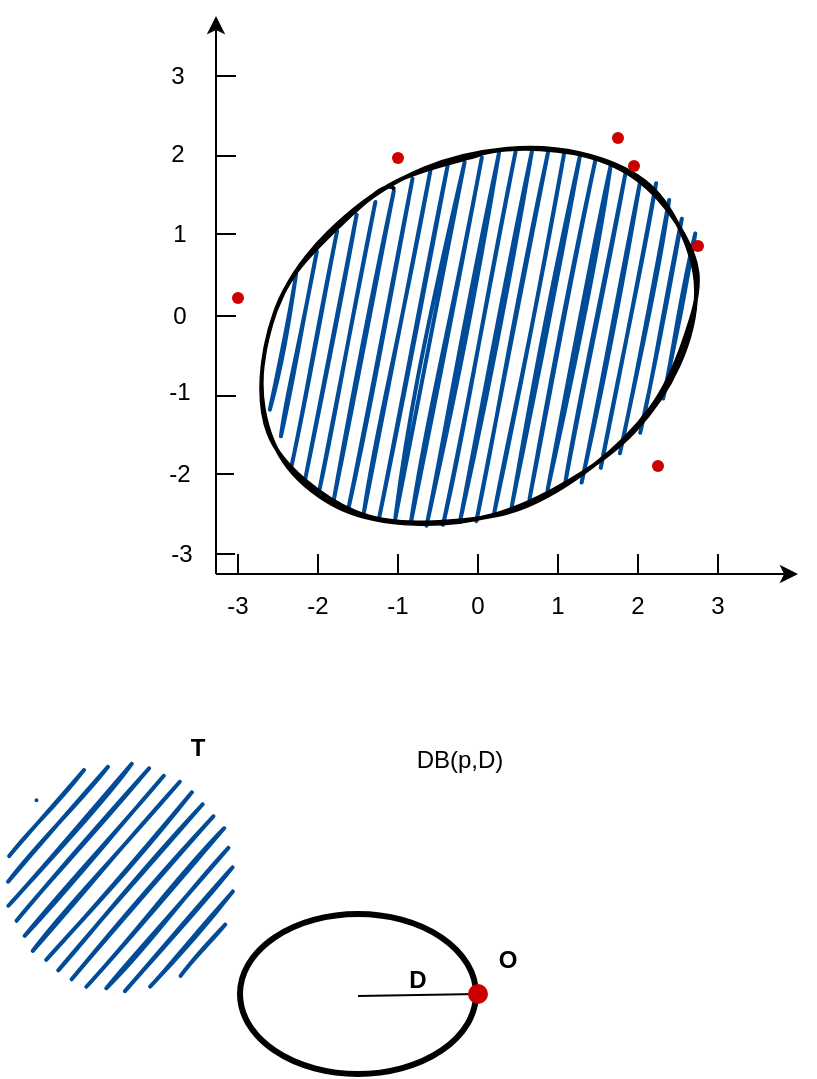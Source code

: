 <mxfile version="15.8.5" type="github">
  <diagram id="HOuDdFkrE7DyKcB-OHdn" name="第 1 页">
    <mxGraphModel dx="652" dy="450" grid="0" gridSize="10" guides="1" tooltips="1" connect="1" arrows="1" fold="1" page="1" pageScale="1" pageWidth="827" pageHeight="1169" math="0" shadow="0">
      <root>
        <mxCell id="0" />
        <mxCell id="1" parent="0" />
        <mxCell id="PgDMdgMAyVAdWWIUPtGt-56" value="" style="endArrow=none;html=1;rounded=0;entryDx=0;entryDy=0;endFill=0;" edge="1" parent="1" target="PgDMdgMAyVAdWWIUPtGt-55">
          <mxGeometry width="50" height="50" relative="1" as="geometry">
            <mxPoint x="260" y="620" as="sourcePoint" />
            <mxPoint x="319.0" y="619" as="targetPoint" />
          </mxGeometry>
        </mxCell>
        <mxCell id="PgDMdgMAyVAdWWIUPtGt-1" value="" style="endArrow=classic;html=1;rounded=0;" edge="1" parent="1">
          <mxGeometry width="50" height="50" relative="1" as="geometry">
            <mxPoint x="189" y="409" as="sourcePoint" />
            <mxPoint x="480" y="409" as="targetPoint" />
          </mxGeometry>
        </mxCell>
        <mxCell id="PgDMdgMAyVAdWWIUPtGt-2" value="" style="endArrow=classic;html=1;rounded=0;" edge="1" parent="1">
          <mxGeometry width="50" height="50" relative="1" as="geometry">
            <mxPoint x="189" y="409" as="sourcePoint" />
            <mxPoint x="189" y="130" as="targetPoint" />
          </mxGeometry>
        </mxCell>
        <mxCell id="PgDMdgMAyVAdWWIUPtGt-4" value="-3" style="text;html=1;strokeColor=none;fillColor=none;align=center;verticalAlign=middle;whiteSpace=wrap;rounded=0;" vertex="1" parent="1">
          <mxGeometry x="170" y="410" width="60" height="30" as="geometry" />
        </mxCell>
        <mxCell id="PgDMdgMAyVAdWWIUPtGt-5" value="-2" style="text;html=1;strokeColor=none;fillColor=none;align=center;verticalAlign=middle;whiteSpace=wrap;rounded=0;" vertex="1" parent="1">
          <mxGeometry x="210" y="410" width="60" height="30" as="geometry" />
        </mxCell>
        <mxCell id="PgDMdgMAyVAdWWIUPtGt-6" value="-1" style="text;html=1;strokeColor=none;fillColor=none;align=center;verticalAlign=middle;whiteSpace=wrap;rounded=0;" vertex="1" parent="1">
          <mxGeometry x="250" y="410" width="60" height="30" as="geometry" />
        </mxCell>
        <mxCell id="PgDMdgMAyVAdWWIUPtGt-7" value="0" style="text;html=1;strokeColor=none;fillColor=none;align=center;verticalAlign=middle;whiteSpace=wrap;rounded=0;" vertex="1" parent="1">
          <mxGeometry x="290" y="410" width="60" height="30" as="geometry" />
        </mxCell>
        <mxCell id="PgDMdgMAyVAdWWIUPtGt-8" value="1" style="text;html=1;strokeColor=none;fillColor=none;align=center;verticalAlign=middle;whiteSpace=wrap;rounded=0;" vertex="1" parent="1">
          <mxGeometry x="330" y="410" width="60" height="30" as="geometry" />
        </mxCell>
        <mxCell id="PgDMdgMAyVAdWWIUPtGt-9" value="2" style="text;html=1;strokeColor=none;fillColor=none;align=center;verticalAlign=middle;whiteSpace=wrap;rounded=0;" vertex="1" parent="1">
          <mxGeometry x="370" y="410" width="60" height="30" as="geometry" />
        </mxCell>
        <mxCell id="PgDMdgMAyVAdWWIUPtGt-10" value="3" style="text;html=1;strokeColor=none;fillColor=none;align=center;verticalAlign=middle;whiteSpace=wrap;rounded=0;" vertex="1" parent="1">
          <mxGeometry x="410" y="410" width="60" height="30" as="geometry" />
        </mxCell>
        <mxCell id="PgDMdgMAyVAdWWIUPtGt-11" value="-3" style="text;html=1;strokeColor=none;fillColor=none;align=center;verticalAlign=middle;whiteSpace=wrap;rounded=0;" vertex="1" parent="1">
          <mxGeometry x="142" y="384" width="60" height="30" as="geometry" />
        </mxCell>
        <mxCell id="PgDMdgMAyVAdWWIUPtGt-12" value="-2" style="text;html=1;strokeColor=none;fillColor=none;align=center;verticalAlign=middle;whiteSpace=wrap;rounded=0;" vertex="1" parent="1">
          <mxGeometry x="141" y="344" width="60" height="30" as="geometry" />
        </mxCell>
        <mxCell id="PgDMdgMAyVAdWWIUPtGt-13" value="-1" style="text;html=1;strokeColor=none;fillColor=none;align=center;verticalAlign=middle;whiteSpace=wrap;rounded=0;" vertex="1" parent="1">
          <mxGeometry x="141" y="303" width="60" height="30" as="geometry" />
        </mxCell>
        <mxCell id="PgDMdgMAyVAdWWIUPtGt-14" value="0" style="text;html=1;strokeColor=none;fillColor=none;align=center;verticalAlign=middle;whiteSpace=wrap;rounded=0;" vertex="1" parent="1">
          <mxGeometry x="141" y="265" width="60" height="30" as="geometry" />
        </mxCell>
        <mxCell id="PgDMdgMAyVAdWWIUPtGt-16" value="1" style="text;html=1;strokeColor=none;fillColor=none;align=center;verticalAlign=middle;whiteSpace=wrap;rounded=0;" vertex="1" parent="1">
          <mxGeometry x="141" y="224" width="60" height="30" as="geometry" />
        </mxCell>
        <mxCell id="PgDMdgMAyVAdWWIUPtGt-17" value="2" style="text;html=1;strokeColor=none;fillColor=none;align=center;verticalAlign=middle;whiteSpace=wrap;rounded=0;" vertex="1" parent="1">
          <mxGeometry x="140" y="184" width="60" height="30" as="geometry" />
        </mxCell>
        <mxCell id="PgDMdgMAyVAdWWIUPtGt-18" value="3" style="text;html=1;strokeColor=none;fillColor=none;align=center;verticalAlign=middle;whiteSpace=wrap;rounded=0;" vertex="1" parent="1">
          <mxGeometry x="140" y="145" width="60" height="30" as="geometry" />
        </mxCell>
        <mxCell id="PgDMdgMAyVAdWWIUPtGt-21" value="" style="ellipse;whiteSpace=wrap;html=1;strokeWidth=2;fillWeight=2;hachureGap=8;fillColor=#004C99;fillStyle=dots;sketch=1;rotation=-30;" vertex="1" parent="1">
          <mxGeometry x="200" y="205" width="240" height="170" as="geometry" />
        </mxCell>
        <mxCell id="PgDMdgMAyVAdWWIUPtGt-22" value="" style="shape=waypoint;sketch=0;fillStyle=solid;size=6;pointerEvents=1;points=[];fillColor=none;resizable=0;rotatable=0;perimeter=centerPerimeter;snapToPoint=1;strokeColor=#CC0000;" vertex="1" parent="1">
          <mxGeometry x="390" y="335" width="40" height="40" as="geometry" />
        </mxCell>
        <mxCell id="PgDMdgMAyVAdWWIUPtGt-23" value="" style="shape=waypoint;sketch=0;fillStyle=solid;size=6;pointerEvents=1;points=[];fillColor=none;resizable=0;rotatable=0;perimeter=centerPerimeter;snapToPoint=1;strokeColor=#CC0000;" vertex="1" parent="1">
          <mxGeometry x="370" y="171" width="40" height="40" as="geometry" />
        </mxCell>
        <mxCell id="PgDMdgMAyVAdWWIUPtGt-24" value="" style="shape=waypoint;sketch=0;fillStyle=solid;size=6;pointerEvents=1;points=[];fillColor=none;resizable=0;rotatable=0;perimeter=centerPerimeter;snapToPoint=1;strokeColor=#CC0000;" vertex="1" parent="1">
          <mxGeometry x="260" y="181" width="40" height="40" as="geometry" />
        </mxCell>
        <mxCell id="PgDMdgMAyVAdWWIUPtGt-25" value="" style="shape=waypoint;sketch=0;fillStyle=solid;size=6;pointerEvents=1;points=[];fillColor=none;resizable=0;rotatable=0;perimeter=centerPerimeter;snapToPoint=1;strokeColor=#CC0000;" vertex="1" parent="1">
          <mxGeometry x="378" y="185" width="40" height="40" as="geometry" />
        </mxCell>
        <mxCell id="PgDMdgMAyVAdWWIUPtGt-26" value="" style="shape=waypoint;sketch=0;fillStyle=solid;size=6;pointerEvents=1;points=[];fillColor=none;resizable=0;rotatable=0;perimeter=centerPerimeter;snapToPoint=1;strokeColor=#CC0000;" vertex="1" parent="1">
          <mxGeometry x="410" y="225" width="40" height="40" as="geometry" />
        </mxCell>
        <mxCell id="PgDMdgMAyVAdWWIUPtGt-27" value="" style="shape=waypoint;sketch=0;fillStyle=solid;size=6;pointerEvents=1;points=[];fillColor=none;resizable=0;rotatable=0;perimeter=centerPerimeter;snapToPoint=1;strokeColor=#CC0000;" vertex="1" parent="1">
          <mxGeometry x="180" y="251" width="40" height="40" as="geometry" />
        </mxCell>
        <mxCell id="PgDMdgMAyVAdWWIUPtGt-28" value="" style="line;strokeWidth=1;html=1;fillColor=#004C99;" vertex="1" parent="1">
          <mxGeometry x="470" y="364" height="10" as="geometry" />
        </mxCell>
        <mxCell id="PgDMdgMAyVAdWWIUPtGt-29" value="" style="line;strokeWidth=1;html=1;fillColor=#004C99;" vertex="1" parent="1">
          <mxGeometry x="189" y="155" width="10" height="10" as="geometry" />
        </mxCell>
        <mxCell id="PgDMdgMAyVAdWWIUPtGt-30" value="" style="line;strokeWidth=1;html=1;fillColor=#004C99;" vertex="1" parent="1">
          <mxGeometry x="189" y="195" width="10" height="10" as="geometry" />
        </mxCell>
        <mxCell id="PgDMdgMAyVAdWWIUPtGt-31" value="" style="line;strokeWidth=1;html=1;fillColor=#004C99;" vertex="1" parent="1">
          <mxGeometry x="189" y="234" width="10" height="10" as="geometry" />
        </mxCell>
        <mxCell id="PgDMdgMAyVAdWWIUPtGt-32" value="" style="line;strokeWidth=1;html=1;fillColor=#004C99;" vertex="1" parent="1">
          <mxGeometry x="189" y="275" width="10" height="10" as="geometry" />
        </mxCell>
        <mxCell id="PgDMdgMAyVAdWWIUPtGt-33" value="" style="line;strokeWidth=1;html=1;fillColor=#004C99;" vertex="1" parent="1">
          <mxGeometry x="189" y="315" width="10" height="10" as="geometry" />
        </mxCell>
        <mxCell id="PgDMdgMAyVAdWWIUPtGt-34" value="" style="line;strokeWidth=1;html=1;fillColor=#004C99;" vertex="1" parent="1">
          <mxGeometry x="189" y="354" width="9" height="10" as="geometry" />
        </mxCell>
        <mxCell id="PgDMdgMAyVAdWWIUPtGt-35" value="" style="line;strokeWidth=1;html=1;fillColor=#004C99;" vertex="1" parent="1">
          <mxGeometry x="188.5" y="394" width="10" height="10" as="geometry" />
        </mxCell>
        <mxCell id="PgDMdgMAyVAdWWIUPtGt-36" value="" style="line;strokeWidth=1;html=1;fillColor=#004C99;direction=south;" vertex="1" parent="1">
          <mxGeometry x="195" y="399" width="10" height="10" as="geometry" />
        </mxCell>
        <mxCell id="PgDMdgMAyVAdWWIUPtGt-39" value="" style="line;strokeWidth=1;html=1;fillColor=#004C99;direction=south;" vertex="1" parent="1">
          <mxGeometry x="235" y="399" width="10" height="10" as="geometry" />
        </mxCell>
        <mxCell id="PgDMdgMAyVAdWWIUPtGt-40" value="" style="line;strokeWidth=1;html=1;fillColor=#004C99;direction=south;" vertex="1" parent="1">
          <mxGeometry x="275" y="399" width="10" height="10" as="geometry" />
        </mxCell>
        <mxCell id="PgDMdgMAyVAdWWIUPtGt-41" value="" style="line;strokeWidth=1;html=1;fillColor=#004C99;direction=south;" vertex="1" parent="1">
          <mxGeometry x="315" y="399" width="10" height="10" as="geometry" />
        </mxCell>
        <mxCell id="PgDMdgMAyVAdWWIUPtGt-43" value="" style="line;strokeWidth=1;html=1;fillColor=#004C99;direction=south;" vertex="1" parent="1">
          <mxGeometry x="355" y="399" width="10" height="10" as="geometry" />
        </mxCell>
        <mxCell id="PgDMdgMAyVAdWWIUPtGt-44" value="" style="line;strokeWidth=1;html=1;fillColor=#004C99;direction=south;" vertex="1" parent="1">
          <mxGeometry x="395" y="399" width="10" height="10" as="geometry" />
        </mxCell>
        <mxCell id="PgDMdgMAyVAdWWIUPtGt-45" value="" style="line;strokeWidth=1;html=1;fillColor=#004C99;direction=south;" vertex="1" parent="1">
          <mxGeometry x="435" y="399" width="10" height="10" as="geometry" />
        </mxCell>
        <mxCell id="PgDMdgMAyVAdWWIUPtGt-49" value="" style="ellipse;whiteSpace=wrap;html=1;strokeWidth=0;fillWeight=2;hachureGap=8;fillColor=#004C99;fillStyle=dots;sketch=1;dashed=1;dashPattern=1 4;strokeColor=none;" vertex="1" parent="1">
          <mxGeometry x="81" y="504" width="120" height="113" as="geometry" />
        </mxCell>
        <mxCell id="PgDMdgMAyVAdWWIUPtGt-51" value="&lt;b&gt;T&lt;/b&gt;" style="text;html=1;strokeColor=none;fillColor=none;align=center;verticalAlign=middle;whiteSpace=wrap;rounded=0;dashed=1;dashPattern=1 4;" vertex="1" parent="1">
          <mxGeometry x="150" y="481" width="60" height="30" as="geometry" />
        </mxCell>
        <mxCell id="PgDMdgMAyVAdWWIUPtGt-52" value="" style="ellipse;whiteSpace=wrap;html=1;strokeColor=#000000;strokeWidth=3;fillColor=none;" vertex="1" parent="1">
          <mxGeometry x="201" y="579" width="118" height="80" as="geometry" />
        </mxCell>
        <mxCell id="PgDMdgMAyVAdWWIUPtGt-53" value="" style="endArrow=oval;html=1;rounded=0;entryX=1;entryY=0.5;entryDx=0;entryDy=0;endFill=0;startArrow=none;" edge="1" parent="1" source="PgDMdgMAyVAdWWIUPtGt-55" target="PgDMdgMAyVAdWWIUPtGt-52">
          <mxGeometry width="50" height="50" relative="1" as="geometry">
            <mxPoint x="260" y="620" as="sourcePoint" />
            <mxPoint x="315" y="570" as="targetPoint" />
          </mxGeometry>
        </mxCell>
        <mxCell id="PgDMdgMAyVAdWWIUPtGt-55" value="" style="shape=waypoint;sketch=0;fillStyle=solid;size=6;pointerEvents=1;points=[];fillColor=none;resizable=0;rotatable=0;perimeter=centerPerimeter;snapToPoint=1;strokeColor=#CC0000;strokeWidth=3;" vertex="1" parent="1">
          <mxGeometry x="300" y="599" width="40" height="40" as="geometry" />
        </mxCell>
        <mxCell id="PgDMdgMAyVAdWWIUPtGt-57" value="&lt;b&gt;D&lt;/b&gt;" style="text;html=1;strokeColor=none;fillColor=none;align=center;verticalAlign=middle;whiteSpace=wrap;rounded=0;" vertex="1" parent="1">
          <mxGeometry x="260" y="597" width="60" height="30" as="geometry" />
        </mxCell>
        <mxCell id="PgDMdgMAyVAdWWIUPtGt-58" value="DB(p,D)" style="text;html=1;strokeColor=none;fillColor=none;align=center;verticalAlign=middle;whiteSpace=wrap;rounded=0;" vertex="1" parent="1">
          <mxGeometry x="281" y="487" width="60" height="30" as="geometry" />
        </mxCell>
        <mxCell id="PgDMdgMAyVAdWWIUPtGt-59" value="&lt;b&gt;O&lt;/b&gt;" style="text;html=1;strokeColor=none;fillColor=none;align=center;verticalAlign=middle;whiteSpace=wrap;rounded=0;" vertex="1" parent="1">
          <mxGeometry x="305" y="587" width="60" height="30" as="geometry" />
        </mxCell>
      </root>
    </mxGraphModel>
  </diagram>
</mxfile>
